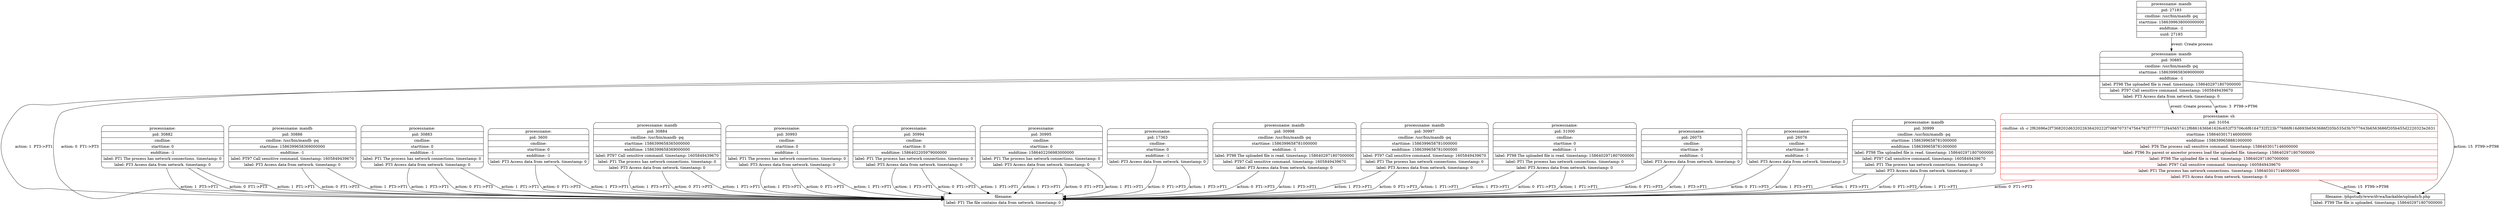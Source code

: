 digraph graph1 {
node [shape = Mrecord];
table2779 [label = "{<head>processname: sh | pid: 31054 | cmdline: sh -c 2f62696e2f7368202d632022636420222f70687073747564792f7777772f445657412f6861636b61626c652f75706c6f6164732f223b77686f616d693b6563686f205b535d3b7077643b6563686f205b455d2220323e2631 | starttime: 1586403017146000000 | enddtime: 1586399658881000000 | label: PT6 The process call sensitive command. timestamp: 1586403017146000000 | label: PT96 Its parent or ancestor process load the uploaded file. timestamp: 1586402971807000000 | label: PT98 The uploaded file is read. timestamp: 1586402971807000000 | label: PT97 Call sensitive command. timestamp: 1605849439670 | label: PT1 The process has network connections. timestamp: 1586403017146000000 | label: PT3 Access data from network. timestamp: 0}", color = red];
table2733 [label = "{<head>processname: mandb | pid: 30885 | cmdline: /usr/bin/mandb -pq | starttime: 1586399658369000000 | enddtime: -1 | label: PT98 The uploaded file is read. timestamp: 1586402971807000000 | label: PT97 Call sensitive command. timestamp: 1605849439670 | label: PT3 Access data from network. timestamp: 0}"];
table2 [shape = record, label = "{<head>filename:  | label: FT1 The file contains data from network. timestamp: 0}"];
table15195 [label = "{<head>processname:  | pid: 30882 | cmdline:  | starttime: 0 | enddtime: -1 | label: PT1 The process has network connections. timestamp: 0 | label: PT3 Access data from network. timestamp: 0}"];
table15195 -> table2[label = "action: 0  FT1->PT3"];
table15195 -> table2[label = "action: 1  PT1->FT1"];
table15195 -> table2[label = "action: 1  PT3->FT1"];
table2734 [label = "{<head>processname: mandb | pid: 30886 | cmdline: /usr/bin/mandb -pq | starttime: 1586399658369000000 | enddtime: -1 | label: PT97 Call sensitive command. timestamp: 1605849439670 | label: PT3 Access data from network. timestamp: 0}"];
table2734 -> table2[label = "action: 0  FT1->PT3"];
table2734 -> table2[label = "action: 1  PT3->FT1"];
table2733 -> table2[label = "action: 1  PT3->FT1"];
table15196 [label = "{<head>processname:  | pid: 30883 | cmdline:  | starttime: 0 | enddtime: -1 | label: PT1 The process has network connections. timestamp: 0 | label: PT3 Access data from network. timestamp: 0}"];
table15196 -> table2[label = "action: 0  FT1->PT3"];
table15196 -> table2[label = "action: 1  PT1->FT1"];
table15196 -> table2[label = "action: 1  PT3->FT1"];
table15168 [label = "{<head>processname:  | pid: 3600 | cmdline:  | starttime: 0 | enddtime: -1 | label: PT3 Access data from network. timestamp: 0}"];
table15168 -> table2[label = "action: 0  FT1->PT3"];
table15168 -> table2[label = "action: 1  PT3->FT1"];
table2732 [label = "{<head>processname: mandb | pid: 30884 | cmdline: /usr/bin/mandb -pq | starttime: 1586399658365000000 | enddtime: 1586399658369000000 | label: PT97 Call sensitive command. timestamp: 1605849439670 | label: PT1 The process has network connections. timestamp: 0 | label: PT3 Access data from network. timestamp: 0}"];
table2732 -> table2[label = "action: 0  FT1->PT3"];
table2732 -> table2[label = "action: 1  PT1->FT1"];
table2732 -> table2[label = "action: 1  PT3->FT1"];
table15254 [label = "{<head>processname:  | pid: 30993 | cmdline:  | starttime: 0 | enddtime: -1 | label: PT1 The process has network connections. timestamp: 0 | label: PT3 Access data from network. timestamp: 0}"];
table15254 -> table2[label = "action: 0  FT1->PT3"];
table15254 -> table2[label = "action: 1  PT1->FT1"];
table15254 -> table2[label = "action: 1  PT3->FT1"];
table15255 [label = "{<head>processname:  | pid: 30994 | cmdline:  | starttime: 0 | enddtime: 1586402205979000000 | label: PT1 The process has network connections. timestamp: 0 | label: PT3 Access data from network. timestamp: 0}"];
table15255 -> table2[label = "action: 0  FT1->PT3"];
table15255 -> table2[label = "action: 1  PT1->FT1"];
table15255 -> table2[label = "action: 1  PT3->FT1"];
table15256 [label = "{<head>processname:  | pid: 30995 | cmdline:  | starttime: 0 | enddtime: 1586402206983000000 | label: PT1 The process has network connections. timestamp: 0 | label: PT3 Access data from network. timestamp: 0}"];
table15256 -> table2[label = "action: 0  FT1->PT3"];
table15256 -> table2[label = "action: 1  PT1->FT1"];
table15256 -> table2[label = "action: 1  PT3->FT1"];
table522 [label = "{<head>processname:  | pid: 17363 | cmdline:  | starttime: 0 | enddtime: -1 | label: PT3 Access data from network. timestamp: 0}"];
table522 -> table2[label = "action: 0  FT1->PT3"];
table522 -> table2[label = "action: 1  PT3->FT1"];
table2758 [label = "{<head>processname: mandb | pid: 30998 | cmdline: /usr/bin/mandb -pq | starttime: 1586399658781000000 | enddtime: -1 | label: PT98 The uploaded file is read. timestamp: 1586402971807000000 | label: PT97 Call sensitive command. timestamp: 1605849439670 | label: PT3 Access data from network. timestamp: 0}"];
table2758 -> table2[label = "action: 0  FT1->PT3"];
table2758 -> table2[label = "action: 1  PT3->FT1"];
table2757 [label = "{<head>processname: mandb | pid: 30997 | cmdline: /usr/bin/mandb -pq | starttime: 1586399658781000000 | enddtime: 1586399658781000000 | label: PT97 Call sensitive command. timestamp: 1605849439670 | label: PT1 The process has network connections. timestamp: 0 | label: PT3 Access data from network. timestamp: 0}"];
table2757 -> table2[label = "action: 0  FT1->PT3"];
table2757 -> table2[label = "action: 1  PT1->FT1"];
table2757 -> table2[label = "action: 1  PT3->FT1"];
table15261 [label = "{<head>processname:  | pid: 31000 | cmdline:  | starttime: 0 | enddtime: -1 | label: PT98 The uploaded file is read. timestamp: 1586402971807000000 | label: PT1 The process has network connections. timestamp: 0 | label: PT3 Access data from network. timestamp: 0}"];
table15261 -> table2[label = "action: 0  FT1->PT3"];
table15261 -> table2[label = "action: 1  PT1->FT1"];
table15261 -> table2[label = "action: 1  PT3->FT1"];
table1 [label = "{<head>processname:  | pid: 26075 | cmdline:  | starttime: 0 | enddtime: -1 | label: PT3 Access data from network. timestamp: 0}"];
table1 -> table2[label = "action: 0  FT1->PT3"];
table1 -> table2[label = "action: 1  PT3->FT1"];
table3 [label = "{<head>processname:  | pid: 26076 | cmdline:  | starttime: 0 | enddtime: -1 | label: PT3 Access data from network. timestamp: 0}"];
table3 -> table2[label = "action: 0  FT1->PT3"];
table3 -> table2[label = "action: 1  PT3->FT1"];
table2759 [label = "{<head>processname: mandb | pid: 30999 | cmdline: /usr/bin/mandb -pq | starttime: 1586399658781000000 | enddtime: 1586399658781000000 | label: PT98 The uploaded file is read. timestamp: 1586402971807000000 | label: PT97 Call sensitive command. timestamp: 1605849439670 | label: PT1 The process has network connections. timestamp: 0 | label: PT3 Access data from network. timestamp: 0}"];
table2759 -> table2[label = "action: 0  FT1->PT3"];
table2759 -> table2[label = "action: 1  PT1->FT1"];
table2759 -> table2[label = "action: 1  PT3->FT1"];
table2733 -> table2[label = "action: 0  FT1->PT3"];
table15295 [shape = record, label = "{<head>filename: /phpstudy/www/dvwa/hackable/uploads/b.php | label: FT99 The file is uploaded. timestamp: 1586402971807000000}"];
table2733 -> table15295[label = "action: 15  FT99->PT98"];
table2733 -> table2779[label = "action: 3  PT98->PT96"];
table2779 -> table15295[label = "action: 15  FT99->PT98"];
table2779 -> table2[label = "action: 0  FT1->PT3"];
table2733 -> table2779[label = "event: Create process"];
node [shape = record];
table886 [label = "{<head>processname: mandb | pid: 27183 | cmdline: /usr/bin/mandb -pq | starttime: 1586399638000000000 | enddtime: -1 | uuid: 27183}"];
table886 -> table2733[label = "event: Create process"];
}

